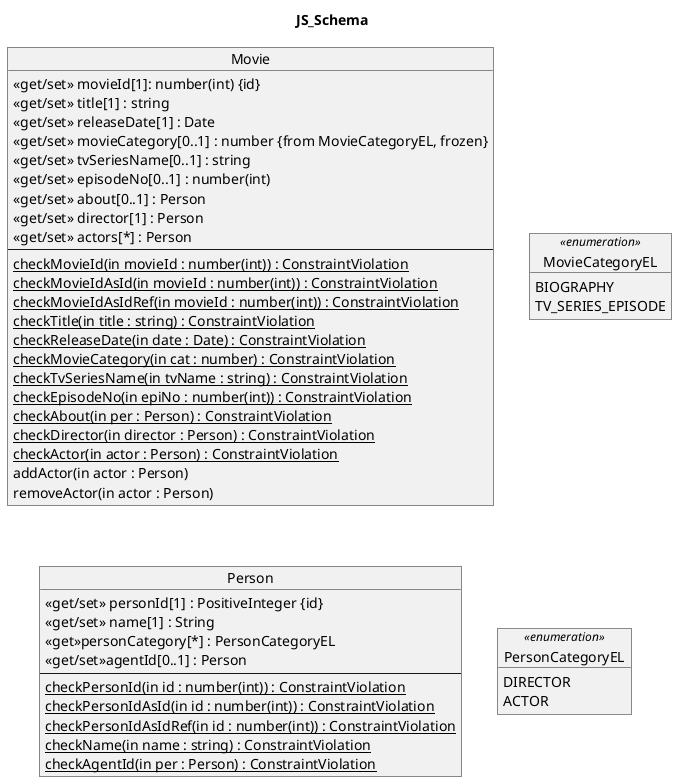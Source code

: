 @startuml JS_Schema

title "JS_Schema"

object Movie {
  <<get/set>> movieId[1]: number(int) {id}
  <<get/set>> title[1] : string
  <<get/set>> releaseDate[1] : Date
  <<get/set>> movieCategory[0..1] : number {from MovieCategoryEL, frozen}
  <<get/set>> tvSeriesName[0..1] : string
  <<get/set>> episodeNo[0..1] : number(int)
  <<get/set>> about[0..1] : Person
  <<get/set>> director[1] : Person
  <<get/set>> actors[*] : Person
  --
  {static} checkMovieId(in movieId : number(int)) : ConstraintViolation
  {static} checkMovieIdAsId(in movieId : number(int)) : ConstraintViolation
  {static} checkMovieIdAsIdRef(in movieId : number(int)) : ConstraintViolation
  {static} checkTitle(in title : string) : ConstraintViolation
  {static} checkReleaseDate(in date : Date) : ConstraintViolation
  {static} checkMovieCategory(in cat : number) : ConstraintViolation
  {static} checkTvSeriesName(in tvName : string) : ConstraintViolation
  {static} checkEpisodeNo(in epiNo : number(int)) : ConstraintViolation
  {static} checkAbout(in per : Person) : ConstraintViolation
  {static} checkDirector(in director : Person) : ConstraintViolation
  {static} checkActor(in actor : Person) : ConstraintViolation
  addActor(in actor : Person)
  removeActor(in actor : Person)
}

object MovieCategoryEL <<enumeration>> {
  BIOGRAPHY
  TV_SERIES_EPISODE
}

object Person {
  <<get/set>> personId[1] : PositiveInteger {id}
  <<get/set>> name[1] : String
  <<get>>personCategory[*] : PersonCategoryEL
  <<get/set>>agentId[0..1] : Person
  --
  {static} checkPersonId(in id : number(int)) : ConstraintViolation
  {static} checkPersonIdAsId(in id : number(int)) : ConstraintViolation
  {static} checkPersonIdAsIdRef(in id : number(int)) : ConstraintViolation
  {static} checkName(in name : string) : ConstraintViolation
  {static} checkAgentId(in per : Person) : ConstraintViolation  
}

object PersonCategoryEL <<enumeration>> {
  DIRECTOR
  ACTOR
}

@enduml

